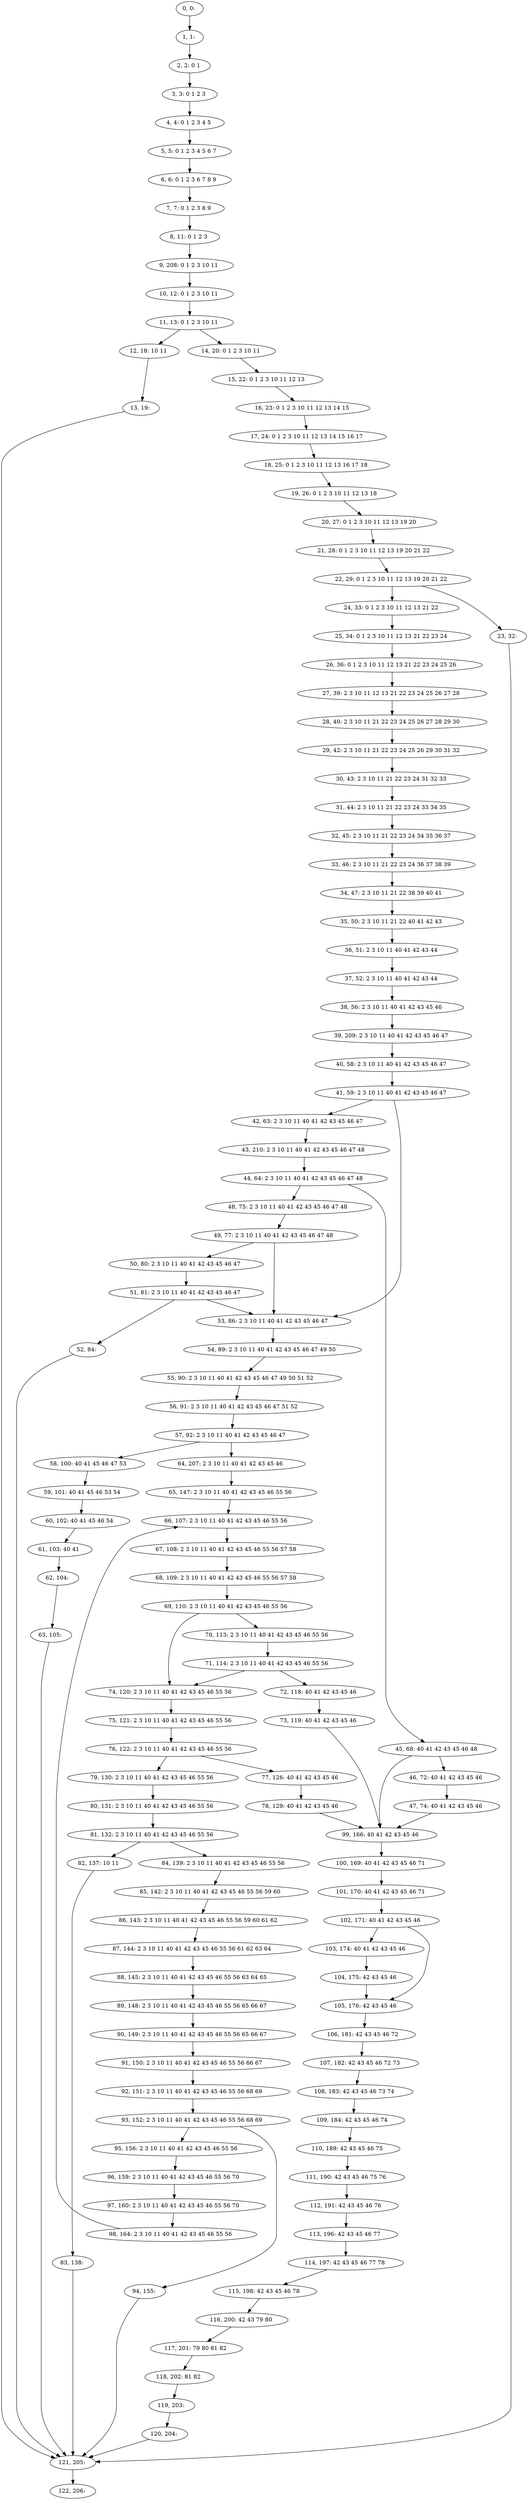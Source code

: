 digraph G {
0[label="0, 0: "];
1[label="1, 1: "];
2[label="2, 2: 0 1 "];
3[label="3, 3: 0 1 2 3 "];
4[label="4, 4: 0 1 2 3 4 5 "];
5[label="5, 5: 0 1 2 3 4 5 6 7 "];
6[label="6, 6: 0 1 2 3 6 7 8 9 "];
7[label="7, 7: 0 1 2 3 8 9 "];
8[label="8, 11: 0 1 2 3 "];
9[label="9, 208: 0 1 2 3 10 11 "];
10[label="10, 12: 0 1 2 3 10 11 "];
11[label="11, 13: 0 1 2 3 10 11 "];
12[label="12, 18: 10 11 "];
13[label="13, 19: "];
14[label="14, 20: 0 1 2 3 10 11 "];
15[label="15, 22: 0 1 2 3 10 11 12 13 "];
16[label="16, 23: 0 1 2 3 10 11 12 13 14 15 "];
17[label="17, 24: 0 1 2 3 10 11 12 13 14 15 16 17 "];
18[label="18, 25: 0 1 2 3 10 11 12 13 16 17 18 "];
19[label="19, 26: 0 1 2 3 10 11 12 13 18 "];
20[label="20, 27: 0 1 2 3 10 11 12 13 19 20 "];
21[label="21, 28: 0 1 2 3 10 11 12 13 19 20 21 22 "];
22[label="22, 29: 0 1 2 3 10 11 12 13 19 20 21 22 "];
23[label="23, 32: "];
24[label="24, 33: 0 1 2 3 10 11 12 13 21 22 "];
25[label="25, 34: 0 1 2 3 10 11 12 13 21 22 23 24 "];
26[label="26, 36: 0 1 2 3 10 11 12 13 21 22 23 24 25 26 "];
27[label="27, 39: 2 3 10 11 12 13 21 22 23 24 25 26 27 28 "];
28[label="28, 40: 2 3 10 11 21 22 23 24 25 26 27 28 29 30 "];
29[label="29, 42: 2 3 10 11 21 22 23 24 25 26 29 30 31 32 "];
30[label="30, 43: 2 3 10 11 21 22 23 24 31 32 33 "];
31[label="31, 44: 2 3 10 11 21 22 23 24 33 34 35 "];
32[label="32, 45: 2 3 10 11 21 22 23 24 34 35 36 37 "];
33[label="33, 46: 2 3 10 11 21 22 23 24 36 37 38 39 "];
34[label="34, 47: 2 3 10 11 21 22 38 39 40 41 "];
35[label="35, 50: 2 3 10 11 21 22 40 41 42 43 "];
36[label="36, 51: 2 3 10 11 40 41 42 43 44 "];
37[label="37, 52: 2 3 10 11 40 41 42 43 44 "];
38[label="38, 56: 2 3 10 11 40 41 42 43 45 46 "];
39[label="39, 209: 2 3 10 11 40 41 42 43 45 46 47 "];
40[label="40, 58: 2 3 10 11 40 41 42 43 45 46 47 "];
41[label="41, 59: 2 3 10 11 40 41 42 43 45 46 47 "];
42[label="42, 63: 2 3 10 11 40 41 42 43 45 46 47 "];
43[label="43, 210: 2 3 10 11 40 41 42 43 45 46 47 48 "];
44[label="44, 64: 2 3 10 11 40 41 42 43 45 46 47 48 "];
45[label="45, 68: 40 41 42 43 45 46 48 "];
46[label="46, 72: 40 41 42 43 45 46 "];
47[label="47, 74: 40 41 42 43 45 46 "];
48[label="48, 75: 2 3 10 11 40 41 42 43 45 46 47 48 "];
49[label="49, 77: 2 3 10 11 40 41 42 43 45 46 47 48 "];
50[label="50, 80: 2 3 10 11 40 41 42 43 45 46 47 "];
51[label="51, 81: 2 3 10 11 40 41 42 43 45 46 47 "];
52[label="52, 84: "];
53[label="53, 86: 2 3 10 11 40 41 42 43 45 46 47 "];
54[label="54, 89: 2 3 10 11 40 41 42 43 45 46 47 49 50 "];
55[label="55, 90: 2 3 10 11 40 41 42 43 45 46 47 49 50 51 52 "];
56[label="56, 91: 2 3 10 11 40 41 42 43 45 46 47 51 52 "];
57[label="57, 92: 2 3 10 11 40 41 42 43 45 46 47 "];
58[label="58, 100: 40 41 45 46 47 53 "];
59[label="59, 101: 40 41 45 46 53 54 "];
60[label="60, 102: 40 41 45 46 54 "];
61[label="61, 103: 40 41 "];
62[label="62, 104: "];
63[label="63, 105: "];
64[label="64, 207: 2 3 10 11 40 41 42 43 45 46 "];
65[label="65, 147: 2 3 10 11 40 41 42 43 45 46 55 56 "];
66[label="66, 107: 2 3 10 11 40 41 42 43 45 46 55 56 "];
67[label="67, 108: 2 3 10 11 40 41 42 43 45 46 55 56 57 58 "];
68[label="68, 109: 2 3 10 11 40 41 42 43 45 46 55 56 57 58 "];
69[label="69, 110: 2 3 10 11 40 41 42 43 45 46 55 56 "];
70[label="70, 113: 2 3 10 11 40 41 42 43 45 46 55 56 "];
71[label="71, 114: 2 3 10 11 40 41 42 43 45 46 55 56 "];
72[label="72, 118: 40 41 42 43 45 46 "];
73[label="73, 119: 40 41 42 43 45 46 "];
74[label="74, 120: 2 3 10 11 40 41 42 43 45 46 55 56 "];
75[label="75, 121: 2 3 10 11 40 41 42 43 45 46 55 56 "];
76[label="76, 122: 2 3 10 11 40 41 42 43 45 46 55 56 "];
77[label="77, 126: 40 41 42 43 45 46 "];
78[label="78, 129: 40 41 42 43 45 46 "];
79[label="79, 130: 2 3 10 11 40 41 42 43 45 46 55 56 "];
80[label="80, 131: 2 3 10 11 40 41 42 43 45 46 55 56 "];
81[label="81, 132: 2 3 10 11 40 41 42 43 45 46 55 56 "];
82[label="82, 137: 10 11 "];
83[label="83, 138: "];
84[label="84, 139: 2 3 10 11 40 41 42 43 45 46 55 56 "];
85[label="85, 142: 2 3 10 11 40 41 42 43 45 46 55 56 59 60 "];
86[label="86, 143: 2 3 10 11 40 41 42 43 45 46 55 56 59 60 61 62 "];
87[label="87, 144: 2 3 10 11 40 41 42 43 45 46 55 56 61 62 63 64 "];
88[label="88, 145: 2 3 10 11 40 41 42 43 45 46 55 56 63 64 65 "];
89[label="89, 148: 2 3 10 11 40 41 42 43 45 46 55 56 65 66 67 "];
90[label="90, 149: 2 3 10 11 40 41 42 43 45 46 55 56 65 66 67 "];
91[label="91, 150: 2 3 10 11 40 41 42 43 45 46 55 56 66 67 "];
92[label="92, 151: 2 3 10 11 40 41 42 43 45 46 55 56 68 69 "];
93[label="93, 152: 2 3 10 11 40 41 42 43 45 46 55 56 68 69 "];
94[label="94, 155: "];
95[label="95, 156: 2 3 10 11 40 41 42 43 45 46 55 56 "];
96[label="96, 159: 2 3 10 11 40 41 42 43 45 46 55 56 70 "];
97[label="97, 160: 2 3 10 11 40 41 42 43 45 46 55 56 70 "];
98[label="98, 164: 2 3 10 11 40 41 42 43 45 46 55 56 "];
99[label="99, 166: 40 41 42 43 45 46 "];
100[label="100, 169: 40 41 42 43 45 46 71 "];
101[label="101, 170: 40 41 42 43 45 46 71 "];
102[label="102, 171: 40 41 42 43 45 46 "];
103[label="103, 174: 40 41 42 43 45 46 "];
104[label="104, 175: 42 43 45 46 "];
105[label="105, 176: 42 43 45 46 "];
106[label="106, 181: 42 43 45 46 72 "];
107[label="107, 182: 42 43 45 46 72 73 "];
108[label="108, 183: 42 43 45 46 73 74 "];
109[label="109, 184: 42 43 45 46 74 "];
110[label="110, 189: 42 43 45 46 75 "];
111[label="111, 190: 42 43 45 46 75 76 "];
112[label="112, 191: 42 43 45 46 76 "];
113[label="113, 196: 42 43 45 46 77 "];
114[label="114, 197: 42 43 45 46 77 78 "];
115[label="115, 198: 42 43 45 46 78 "];
116[label="116, 200: 42 43 79 80 "];
117[label="117, 201: 79 80 81 82 "];
118[label="118, 202: 81 82 "];
119[label="119, 203: "];
120[label="120, 204: "];
121[label="121, 205: "];
122[label="122, 206: "];
0->1 ;
1->2 ;
2->3 ;
3->4 ;
4->5 ;
5->6 ;
6->7 ;
7->8 ;
8->9 ;
9->10 ;
10->11 ;
11->12 ;
11->14 ;
12->13 ;
13->121 ;
14->15 ;
15->16 ;
16->17 ;
17->18 ;
18->19 ;
19->20 ;
20->21 ;
21->22 ;
22->23 ;
22->24 ;
23->121 ;
24->25 ;
25->26 ;
26->27 ;
27->28 ;
28->29 ;
29->30 ;
30->31 ;
31->32 ;
32->33 ;
33->34 ;
34->35 ;
35->36 ;
36->37 ;
37->38 ;
38->39 ;
39->40 ;
40->41 ;
41->42 ;
41->53 ;
42->43 ;
43->44 ;
44->45 ;
44->48 ;
45->46 ;
45->99 ;
46->47 ;
47->99 ;
48->49 ;
49->50 ;
49->53 ;
50->51 ;
51->52 ;
51->53 ;
52->121 ;
53->54 ;
54->55 ;
55->56 ;
56->57 ;
57->58 ;
57->64 ;
58->59 ;
59->60 ;
60->61 ;
61->62 ;
62->63 ;
63->121 ;
64->65 ;
65->66 ;
66->67 ;
67->68 ;
68->69 ;
69->70 ;
69->74 ;
70->71 ;
71->72 ;
71->74 ;
72->73 ;
73->99 ;
74->75 ;
75->76 ;
76->77 ;
76->79 ;
77->78 ;
78->99 ;
79->80 ;
80->81 ;
81->82 ;
81->84 ;
82->83 ;
83->121 ;
84->85 ;
85->86 ;
86->87 ;
87->88 ;
88->89 ;
89->90 ;
90->91 ;
91->92 ;
92->93 ;
93->94 ;
93->95 ;
94->121 ;
95->96 ;
96->97 ;
97->98 ;
98->66 ;
99->100 ;
100->101 ;
101->102 ;
102->103 ;
102->105 ;
103->104 ;
104->105 ;
105->106 ;
106->107 ;
107->108 ;
108->109 ;
109->110 ;
110->111 ;
111->112 ;
112->113 ;
113->114 ;
114->115 ;
115->116 ;
116->117 ;
117->118 ;
118->119 ;
119->120 ;
120->121 ;
121->122 ;
}
